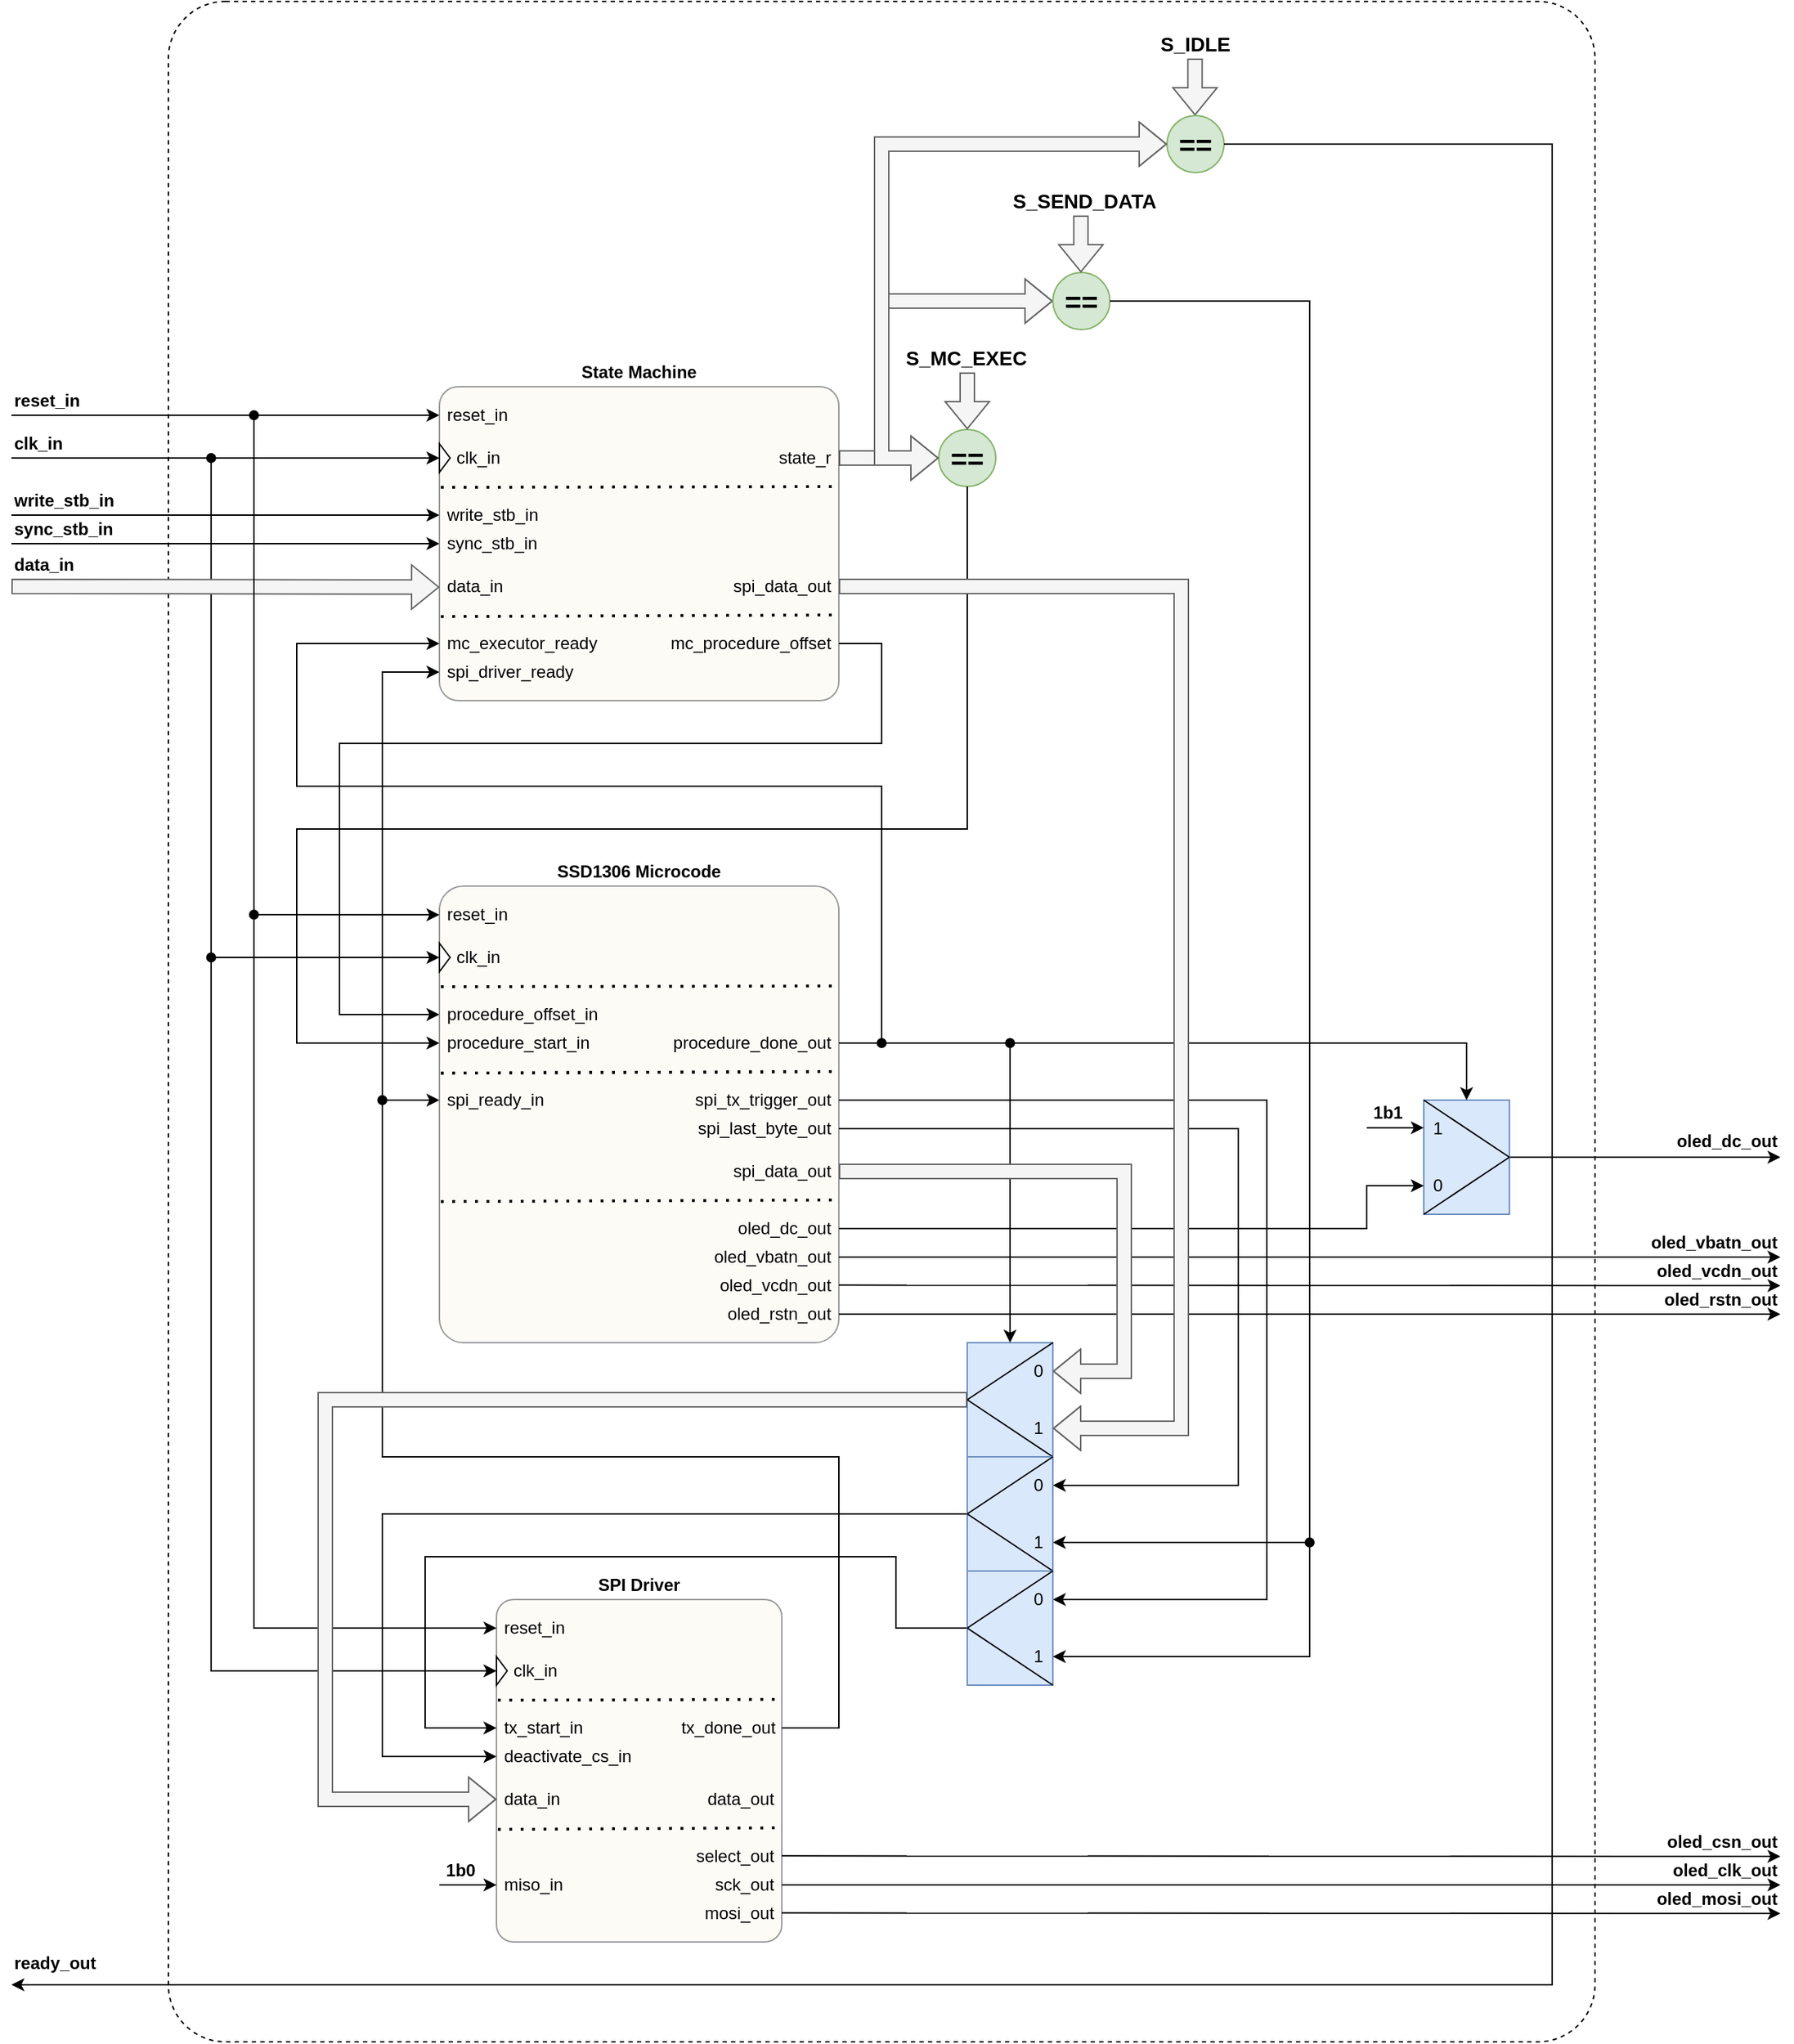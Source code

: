 <mxfile version="24.7.17">
  <diagram name="Page-1" id="R4XA7tSctUNUyfBh0-gc">
    <mxGraphModel dx="1728" dy="1875" grid="1" gridSize="10" guides="1" tooltips="1" connect="1" arrows="1" fold="1" page="1" pageScale="1" pageWidth="1100" pageHeight="850" math="0" shadow="0">
      <root>
        <mxCell id="0" />
        <mxCell id="1" parent="0" />
        <mxCell id="yHmjnMltrz2Mrqiuffwt-62" value="" style="shape=flexArrow;endArrow=classic;html=1;rounded=0;exitX=1;exitY=0.5;exitDx=0;exitDy=0;entryX=0;entryY=0.5;entryDx=0;entryDy=0;fillColor=#f5f5f5;strokeColor=#666666;" parent="1" source="yHmjnMltrz2Mrqiuffwt-80" target="yHmjnMltrz2Mrqiuffwt-56" edge="1">
          <mxGeometry width="50" height="50" relative="1" as="geometry">
            <mxPoint x="620" y="-350" as="sourcePoint" />
            <mxPoint x="710" y="-470" as="targetPoint" />
            <Array as="points">
              <mxPoint x="650" y="-360" />
              <mxPoint x="650" y="-470" />
            </Array>
          </mxGeometry>
        </mxCell>
        <mxCell id="yHmjnMltrz2Mrqiuffwt-1" value="" style="rounded=1;whiteSpace=wrap;html=1;fillColor=none;dashed=1;arcSize=4;" parent="1" vertex="1">
          <mxGeometry x="150" y="-680" width="1000" height="1430" as="geometry" />
        </mxCell>
        <mxCell id="yHmjnMltrz2Mrqiuffwt-13" value="reset_in" style="text;html=1;align=left;verticalAlign=middle;whiteSpace=wrap;rounded=0;fontStyle=1" parent="1" vertex="1">
          <mxGeometry x="40" y="-410" width="50" height="20" as="geometry" />
        </mxCell>
        <mxCell id="yHmjnMltrz2Mrqiuffwt-14" value="clk_in" style="text;html=1;align=left;verticalAlign=middle;whiteSpace=wrap;rounded=0;fontStyle=1" parent="1" vertex="1">
          <mxGeometry x="40" y="-380" width="35" height="20" as="geometry" />
        </mxCell>
        <mxCell id="yHmjnMltrz2Mrqiuffwt-15" value="" style="endArrow=classic;html=1;rounded=0;exitX=0;exitY=1;exitDx=0;exitDy=0;" parent="1" source="yHmjnMltrz2Mrqiuffwt-13" edge="1">
          <mxGeometry width="50" height="50" relative="1" as="geometry">
            <mxPoint x="440" y="-200" as="sourcePoint" />
            <mxPoint x="340" y="-390" as="targetPoint" />
          </mxGeometry>
        </mxCell>
        <mxCell id="yHmjnMltrz2Mrqiuffwt-16" value="" style="endArrow=classic;html=1;rounded=0;exitX=0;exitY=1;exitDx=0;exitDy=0;" parent="1" edge="1">
          <mxGeometry width="50" height="50" relative="1" as="geometry">
            <mxPoint x="40" y="-360" as="sourcePoint" />
            <mxPoint x="340" y="-360" as="targetPoint" />
          </mxGeometry>
        </mxCell>
        <mxCell id="yHmjnMltrz2Mrqiuffwt-17" value="" style="endArrow=classic;html=1;rounded=0;entryX=0;entryY=0.5;entryDx=0;entryDy=0;startArrow=oval;startFill=1;" parent="1" target="yHmjnMltrz2Mrqiuffwt-107" edge="1">
          <mxGeometry width="50" height="50" relative="1" as="geometry">
            <mxPoint x="180" y="-360" as="sourcePoint" />
            <mxPoint x="340" y="-89.095" as="targetPoint" />
            <Array as="points">
              <mxPoint x="180" y="-10" />
            </Array>
          </mxGeometry>
        </mxCell>
        <mxCell id="yHmjnMltrz2Mrqiuffwt-19" value="sync_stb_in" style="text;html=1;align=left;verticalAlign=middle;whiteSpace=wrap;rounded=0;fontStyle=1" parent="1" vertex="1">
          <mxGeometry x="40" y="-320" width="70" height="20" as="geometry" />
        </mxCell>
        <mxCell id="yHmjnMltrz2Mrqiuffwt-20" value="" style="endArrow=classic;html=1;rounded=0;entryX=-0.012;entryY=0.167;entryDx=0;entryDy=0;entryPerimeter=0;" parent="1" edge="1">
          <mxGeometry width="50" height="50" relative="1" as="geometry">
            <mxPoint x="40" y="-300" as="sourcePoint" />
            <mxPoint x="340" y="-300" as="targetPoint" />
          </mxGeometry>
        </mxCell>
        <mxCell id="yHmjnMltrz2Mrqiuffwt-21" value="write_stb_in" style="text;html=1;align=left;verticalAlign=middle;whiteSpace=wrap;rounded=0;fontStyle=1" parent="1" vertex="1">
          <mxGeometry x="40" y="-340" width="80" height="20" as="geometry" />
        </mxCell>
        <mxCell id="yHmjnMltrz2Mrqiuffwt-22" value="" style="endArrow=classic;html=1;rounded=0;entryX=-0.012;entryY=0.167;entryDx=0;entryDy=0;entryPerimeter=0;" parent="1" edge="1">
          <mxGeometry width="50" height="50" relative="1" as="geometry">
            <mxPoint x="40" y="-320" as="sourcePoint" />
            <mxPoint x="340" y="-320" as="targetPoint" />
          </mxGeometry>
        </mxCell>
        <mxCell id="yHmjnMltrz2Mrqiuffwt-23" value="" style="shape=flexArrow;endArrow=classic;html=1;rounded=0;entryX=0;entryY=0.5;entryDx=0;entryDy=0;fillColor=#f5f5f5;strokeColor=#666666;" parent="1" edge="1">
          <mxGeometry width="50" height="50" relative="1" as="geometry">
            <mxPoint x="40" y="-270" as="sourcePoint" />
            <mxPoint x="340" y="-269.545" as="targetPoint" />
          </mxGeometry>
        </mxCell>
        <mxCell id="yHmjnMltrz2Mrqiuffwt-25" value="ready_out" style="text;html=1;align=left;verticalAlign=middle;whiteSpace=wrap;rounded=0;fontStyle=1" parent="1" vertex="1">
          <mxGeometry x="40" y="680" width="80" height="30" as="geometry" />
        </mxCell>
        <mxCell id="yHmjnMltrz2Mrqiuffwt-26" value="oled_csn_out" style="text;html=1;align=right;verticalAlign=middle;whiteSpace=wrap;rounded=0;fontStyle=1" parent="1" vertex="1">
          <mxGeometry x="1150" y="600" width="130" height="20" as="geometry" />
        </mxCell>
        <mxCell id="yHmjnMltrz2Mrqiuffwt-27" value="oled_clk_out" style="text;html=1;align=right;verticalAlign=middle;whiteSpace=wrap;rounded=0;fontStyle=1" parent="1" vertex="1">
          <mxGeometry x="1140" y="620" width="140" height="20" as="geometry" />
        </mxCell>
        <mxCell id="yHmjnMltrz2Mrqiuffwt-29" value="oled_mosi_out" style="text;html=1;align=right;verticalAlign=middle;whiteSpace=wrap;rounded=0;fontStyle=1" parent="1" vertex="1">
          <mxGeometry x="1160" y="640" width="120" height="20" as="geometry" />
        </mxCell>
        <mxCell id="yHmjnMltrz2Mrqiuffwt-31" value="&lt;font size=&quot;1&quot; style=&quot;&quot;&gt;&lt;b style=&quot;font-size: 20px;&quot;&gt;==&lt;/b&gt;&lt;/font&gt;" style="ellipse;whiteSpace=wrap;html=1;aspect=fixed;fillColor=#d5e8d4;strokeColor=#82b366;" parent="1" vertex="1">
          <mxGeometry x="690" y="-380" width="40" height="40" as="geometry" />
        </mxCell>
        <mxCell id="yHmjnMltrz2Mrqiuffwt-34" value="S_MC_EXEC" style="text;html=1;align=left;verticalAlign=middle;whiteSpace=wrap;rounded=0;fontStyle=1;fontSize=14;" parent="1" vertex="1">
          <mxGeometry x="665" y="-450" width="90" height="40" as="geometry" />
        </mxCell>
        <mxCell id="yHmjnMltrz2Mrqiuffwt-36" value="data_in" style="text;html=1;align=left;verticalAlign=middle;whiteSpace=wrap;rounded=0;fontStyle=1" parent="1" vertex="1">
          <mxGeometry x="40" y="-300" width="50" height="30" as="geometry" />
        </mxCell>
        <mxCell id="yHmjnMltrz2Mrqiuffwt-38" value="" style="endArrow=classic;html=1;rounded=0;" parent="1" edge="1">
          <mxGeometry width="50" height="50" relative="1" as="geometry">
            <mxPoint x="1090" y="130" as="sourcePoint" />
            <mxPoint x="1280" y="130" as="targetPoint" />
          </mxGeometry>
        </mxCell>
        <mxCell id="yHmjnMltrz2Mrqiuffwt-39" value="" style="endArrow=classic;html=1;rounded=0;exitX=1;exitY=0.5;exitDx=0;exitDy=0;" parent="1" source="yHmjnMltrz2Mrqiuffwt-122" edge="1">
          <mxGeometry width="50" height="50" relative="1" as="geometry">
            <mxPoint x="1470" y="60" as="sourcePoint" />
            <mxPoint x="1280" y="240" as="targetPoint" />
          </mxGeometry>
        </mxCell>
        <mxCell id="yHmjnMltrz2Mrqiuffwt-56" value="&lt;font size=&quot;1&quot; style=&quot;&quot;&gt;&lt;b style=&quot;font-size: 20px;&quot;&gt;==&lt;/b&gt;&lt;/font&gt;" style="ellipse;whiteSpace=wrap;html=1;aspect=fixed;fillColor=#d5e8d4;strokeColor=#82b366;" parent="1" vertex="1">
          <mxGeometry x="770" y="-490" width="40" height="40" as="geometry" />
        </mxCell>
        <mxCell id="yHmjnMltrz2Mrqiuffwt-58" value="" style="shape=flexArrow;endArrow=classic;html=1;rounded=0;fillColor=#f5f5f5;strokeColor=#666666;" parent="1" edge="1">
          <mxGeometry width="50" height="50" relative="1" as="geometry">
            <mxPoint x="869.66" y="-640" as="sourcePoint" />
            <mxPoint x="869.66" y="-600" as="targetPoint" />
          </mxGeometry>
        </mxCell>
        <mxCell id="yHmjnMltrz2Mrqiuffwt-59" value="S_SEND_DATA" style="text;html=1;align=left;verticalAlign=middle;whiteSpace=wrap;rounded=0;fontStyle=1;fontSize=14;" parent="1" vertex="1">
          <mxGeometry x="740" y="-550" width="100" height="20" as="geometry" />
        </mxCell>
        <mxCell id="yHmjnMltrz2Mrqiuffwt-68" value="oled_rstn_out" style="text;html=1;align=right;verticalAlign=middle;whiteSpace=wrap;rounded=0;fontStyle=1" parent="1" vertex="1">
          <mxGeometry x="1160" y="220" width="120" height="20" as="geometry" />
        </mxCell>
        <mxCell id="yHmjnMltrz2Mrqiuffwt-69" value="oled_vbatn_out" style="text;html=1;align=right;verticalAlign=middle;whiteSpace=wrap;rounded=0;fontStyle=1" parent="1" vertex="1">
          <mxGeometry x="1160" y="180" width="120" height="20" as="geometry" />
        </mxCell>
        <mxCell id="yHmjnMltrz2Mrqiuffwt-70" value="oled_vcdn_out" style="text;html=1;align=right;verticalAlign=middle;whiteSpace=wrap;rounded=0;fontStyle=1" parent="1" vertex="1">
          <mxGeometry x="1160" y="200" width="120" height="20" as="geometry" />
        </mxCell>
        <mxCell id="yHmjnMltrz2Mrqiuffwt-71" value="oled_dc_out" style="text;html=1;align=right;verticalAlign=middle;whiteSpace=wrap;rounded=0;fontStyle=1" parent="1" vertex="1">
          <mxGeometry x="1180" y="109.35" width="100" height="20" as="geometry" />
        </mxCell>
        <mxCell id="yHmjnMltrz2Mrqiuffwt-127" value="" style="group" parent="1" vertex="1" connectable="0">
          <mxGeometry x="340" y="-430" width="280" height="240" as="geometry" />
        </mxCell>
        <mxCell id="yHmjnMltrz2Mrqiuffwt-75" value="" style="rounded=1;whiteSpace=wrap;html=1;fillColor=#f9f7ed;strokeColor=#36393d;opacity=50;container=0;perimeterSpacing=0;arcSize=6;" parent="yHmjnMltrz2Mrqiuffwt-127" vertex="1">
          <mxGeometry y="20" width="280" height="220" as="geometry" />
        </mxCell>
        <mxCell id="yHmjnMltrz2Mrqiuffwt-96" value="mc_procedure_offset&amp;nbsp;" style="text;html=1;align=right;verticalAlign=middle;whiteSpace=wrap;rounded=0;container=0;" parent="yHmjnMltrz2Mrqiuffwt-127" vertex="1">
          <mxGeometry x="150" y="190" width="130" height="20" as="geometry" />
        </mxCell>
        <mxCell id="yHmjnMltrz2Mrqiuffwt-76" value="State Machine" style="text;html=1;align=center;verticalAlign=middle;whiteSpace=wrap;rounded=0;container=0;fontStyle=1" parent="yHmjnMltrz2Mrqiuffwt-127" vertex="1">
          <mxGeometry x="40" width="200" height="20" as="geometry" />
        </mxCell>
        <mxCell id="yHmjnMltrz2Mrqiuffwt-77" value="&amp;nbsp;reset_in" style="text;html=1;align=left;verticalAlign=middle;whiteSpace=wrap;rounded=0;container=0;" parent="yHmjnMltrz2Mrqiuffwt-127" vertex="1">
          <mxGeometry y="30" width="60" height="20" as="geometry" />
        </mxCell>
        <mxCell id="yHmjnMltrz2Mrqiuffwt-78" value="" style="triangle;whiteSpace=wrap;html=1;rotation=0;container=0;" parent="yHmjnMltrz2Mrqiuffwt-127" vertex="1">
          <mxGeometry y="60" width="7.5" height="20" as="geometry" />
        </mxCell>
        <mxCell id="yHmjnMltrz2Mrqiuffwt-79" value="clk_in" style="text;html=1;align=left;verticalAlign=middle;whiteSpace=wrap;rounded=0;container=0;" parent="yHmjnMltrz2Mrqiuffwt-127" vertex="1">
          <mxGeometry x="10" y="60" width="40" height="20" as="geometry" />
        </mxCell>
        <mxCell id="yHmjnMltrz2Mrqiuffwt-80" value="state_r&amp;nbsp;" style="text;html=1;align=right;verticalAlign=middle;whiteSpace=wrap;rounded=0;container=0;" parent="yHmjnMltrz2Mrqiuffwt-127" vertex="1">
          <mxGeometry x="220" y="60" width="60" height="20" as="geometry" />
        </mxCell>
        <mxCell id="yHmjnMltrz2Mrqiuffwt-81" value="&amp;nbsp;mc_executor_ready" style="text;html=1;align=left;verticalAlign=middle;whiteSpace=wrap;rounded=0;container=0;" parent="yHmjnMltrz2Mrqiuffwt-127" vertex="1">
          <mxGeometry y="190" width="120" height="20" as="geometry" />
        </mxCell>
        <mxCell id="yHmjnMltrz2Mrqiuffwt-82" value="spi_data_out&amp;nbsp;" style="text;html=1;align=right;verticalAlign=middle;whiteSpace=wrap;rounded=0;container=0;" parent="yHmjnMltrz2Mrqiuffwt-127" vertex="1">
          <mxGeometry x="190" y="150" width="90" height="20" as="geometry" />
        </mxCell>
        <mxCell id="yHmjnMltrz2Mrqiuffwt-83" value="&amp;nbsp;data_in" style="text;html=1;align=left;verticalAlign=middle;whiteSpace=wrap;rounded=0;container=0;" parent="yHmjnMltrz2Mrqiuffwt-127" vertex="1">
          <mxGeometry y="150" width="50" height="20" as="geometry" />
        </mxCell>
        <mxCell id="yHmjnMltrz2Mrqiuffwt-84" value="&amp;nbsp;spi_driver_ready" style="text;html=1;align=left;verticalAlign=middle;whiteSpace=wrap;rounded=0;container=0;" parent="yHmjnMltrz2Mrqiuffwt-127" vertex="1">
          <mxGeometry y="210" width="100" height="20" as="geometry" />
        </mxCell>
        <mxCell id="yHmjnMltrz2Mrqiuffwt-97" value="&amp;nbsp;write_stb_in" style="text;html=1;align=left;verticalAlign=middle;whiteSpace=wrap;rounded=0;container=0;" parent="yHmjnMltrz2Mrqiuffwt-127" vertex="1">
          <mxGeometry y="100" width="80" height="20" as="geometry" />
        </mxCell>
        <mxCell id="yHmjnMltrz2Mrqiuffwt-98" value="&amp;nbsp;sync_stb_in" style="text;html=1;align=left;verticalAlign=middle;whiteSpace=wrap;rounded=0;container=0;" parent="yHmjnMltrz2Mrqiuffwt-127" vertex="1">
          <mxGeometry y="120" width="80" height="20" as="geometry" />
        </mxCell>
        <mxCell id="yHmjnMltrz2Mrqiuffwt-99" value="" style="endArrow=none;dashed=1;html=1;dashPattern=1 3;strokeWidth=2;rounded=0;" parent="yHmjnMltrz2Mrqiuffwt-127" edge="1">
          <mxGeometry width="50" height="50" relative="1" as="geometry">
            <mxPoint x="1" y="90.544" as="sourcePoint" />
            <mxPoint x="280" y="90" as="targetPoint" />
          </mxGeometry>
        </mxCell>
        <mxCell id="yHmjnMltrz2Mrqiuffwt-100" value="" style="endArrow=none;dashed=1;html=1;dashPattern=1 3;strokeWidth=2;rounded=0;" parent="yHmjnMltrz2Mrqiuffwt-127" edge="1">
          <mxGeometry width="50" height="50" relative="1" as="geometry">
            <mxPoint x="1" y="181.094" as="sourcePoint" />
            <mxPoint x="280" y="180" as="targetPoint" />
          </mxGeometry>
        </mxCell>
        <mxCell id="yHmjnMltrz2Mrqiuffwt-128" value="" style="group" parent="1" vertex="1" connectable="0">
          <mxGeometry x="340" y="-80" width="280" height="340" as="geometry" />
        </mxCell>
        <mxCell id="yHmjnMltrz2Mrqiuffwt-103" value="" style="rounded=1;whiteSpace=wrap;html=1;fillColor=#f9f7ed;strokeColor=#36393d;opacity=50;container=0;arcSize=6;" parent="yHmjnMltrz2Mrqiuffwt-128" vertex="1">
          <mxGeometry y="20" width="280" height="320" as="geometry" />
        </mxCell>
        <mxCell id="yHmjnMltrz2Mrqiuffwt-104" value="spi_tx_trigger_out&amp;nbsp;" style="text;html=1;align=right;verticalAlign=middle;whiteSpace=wrap;rounded=0;container=0;" parent="yHmjnMltrz2Mrqiuffwt-128" vertex="1">
          <mxGeometry x="150" y="160" width="130" height="20" as="geometry" />
        </mxCell>
        <mxCell id="yHmjnMltrz2Mrqiuffwt-105" value="SSD1306 Microcode" style="text;html=1;align=center;verticalAlign=middle;whiteSpace=wrap;rounded=0;container=0;fontStyle=1" parent="yHmjnMltrz2Mrqiuffwt-128" vertex="1">
          <mxGeometry x="40" width="200" height="20" as="geometry" />
        </mxCell>
        <mxCell id="yHmjnMltrz2Mrqiuffwt-106" value="&amp;nbsp;reset_in" style="text;html=1;align=left;verticalAlign=middle;whiteSpace=wrap;rounded=0;container=0;" parent="yHmjnMltrz2Mrqiuffwt-128" vertex="1">
          <mxGeometry y="30" width="60" height="20" as="geometry" />
        </mxCell>
        <mxCell id="yHmjnMltrz2Mrqiuffwt-107" value="" style="triangle;whiteSpace=wrap;html=1;rotation=0;container=0;" parent="yHmjnMltrz2Mrqiuffwt-128" vertex="1">
          <mxGeometry y="60" width="7.5" height="20" as="geometry" />
        </mxCell>
        <mxCell id="yHmjnMltrz2Mrqiuffwt-108" value="clk_in" style="text;html=1;align=left;verticalAlign=middle;whiteSpace=wrap;rounded=0;container=0;" parent="yHmjnMltrz2Mrqiuffwt-128" vertex="1">
          <mxGeometry x="10" y="60" width="40" height="20" as="geometry" />
        </mxCell>
        <mxCell id="yHmjnMltrz2Mrqiuffwt-110" value="&amp;nbsp;spi_ready_in" style="text;html=1;align=left;verticalAlign=middle;whiteSpace=wrap;rounded=0;container=0;" parent="yHmjnMltrz2Mrqiuffwt-128" vertex="1">
          <mxGeometry y="160" width="120" height="20" as="geometry" />
        </mxCell>
        <mxCell id="yHmjnMltrz2Mrqiuffwt-111" value="procedure_done_out&amp;nbsp;" style="text;html=1;align=right;verticalAlign=middle;whiteSpace=wrap;rounded=0;container=0;" parent="yHmjnMltrz2Mrqiuffwt-128" vertex="1">
          <mxGeometry x="150" y="120" width="130" height="20" as="geometry" />
        </mxCell>
        <mxCell id="yHmjnMltrz2Mrqiuffwt-114" value="&amp;nbsp;procedure_offset_in" style="text;html=1;align=left;verticalAlign=middle;whiteSpace=wrap;rounded=0;container=0;" parent="yHmjnMltrz2Mrqiuffwt-128" vertex="1">
          <mxGeometry y="100" width="80" height="20" as="geometry" />
        </mxCell>
        <mxCell id="yHmjnMltrz2Mrqiuffwt-115" value="&amp;nbsp;procedure_start_in" style="text;html=1;align=left;verticalAlign=middle;whiteSpace=wrap;rounded=0;container=0;" parent="yHmjnMltrz2Mrqiuffwt-128" vertex="1">
          <mxGeometry y="120" width="80" height="20" as="geometry" />
        </mxCell>
        <mxCell id="yHmjnMltrz2Mrqiuffwt-116" value="" style="endArrow=none;dashed=1;html=1;dashPattern=1 3;strokeWidth=2;rounded=0;" parent="yHmjnMltrz2Mrqiuffwt-128" edge="1">
          <mxGeometry width="50" height="50" relative="1" as="geometry">
            <mxPoint x="1" y="90.544" as="sourcePoint" />
            <mxPoint x="280" y="90" as="targetPoint" />
          </mxGeometry>
        </mxCell>
        <mxCell id="yHmjnMltrz2Mrqiuffwt-117" value="" style="endArrow=none;dashed=1;html=1;dashPattern=1 3;strokeWidth=2;rounded=0;" parent="yHmjnMltrz2Mrqiuffwt-128" edge="1">
          <mxGeometry width="50" height="50" relative="1" as="geometry">
            <mxPoint x="1" y="151.094" as="sourcePoint" />
            <mxPoint x="280" y="150" as="targetPoint" />
          </mxGeometry>
        </mxCell>
        <mxCell id="yHmjnMltrz2Mrqiuffwt-118" value="spi_data_out&amp;nbsp;" style="text;html=1;align=right;verticalAlign=middle;whiteSpace=wrap;rounded=0;container=0;" parent="yHmjnMltrz2Mrqiuffwt-128" vertex="1">
          <mxGeometry x="150" y="210" width="130" height="20" as="geometry" />
        </mxCell>
        <mxCell id="yHmjnMltrz2Mrqiuffwt-119" value="spi_last_byte_out&amp;nbsp;" style="text;html=1;align=right;verticalAlign=middle;whiteSpace=wrap;rounded=0;container=0;" parent="yHmjnMltrz2Mrqiuffwt-128" vertex="1">
          <mxGeometry x="150" y="180" width="130" height="20" as="geometry" />
        </mxCell>
        <mxCell id="yHmjnMltrz2Mrqiuffwt-120" value="" style="endArrow=none;dashed=1;html=1;dashPattern=1 3;strokeWidth=2;rounded=0;" parent="yHmjnMltrz2Mrqiuffwt-128" edge="1">
          <mxGeometry width="50" height="50" relative="1" as="geometry">
            <mxPoint x="1" y="151.094" as="sourcePoint" />
            <mxPoint x="280" y="150" as="targetPoint" />
          </mxGeometry>
        </mxCell>
        <mxCell id="yHmjnMltrz2Mrqiuffwt-121" value="" style="endArrow=none;dashed=1;html=1;dashPattern=1 3;strokeWidth=2;rounded=0;" parent="yHmjnMltrz2Mrqiuffwt-128" edge="1">
          <mxGeometry width="50" height="50" relative="1" as="geometry">
            <mxPoint x="1" y="241.094" as="sourcePoint" />
            <mxPoint x="280" y="240" as="targetPoint" />
          </mxGeometry>
        </mxCell>
        <mxCell id="yHmjnMltrz2Mrqiuffwt-122" value="oled_rstn_out&amp;nbsp;" style="text;html=1;align=right;verticalAlign=middle;whiteSpace=wrap;rounded=0;container=0;" parent="yHmjnMltrz2Mrqiuffwt-128" vertex="1">
          <mxGeometry x="150" y="310" width="130" height="20" as="geometry" />
        </mxCell>
        <mxCell id="yHmjnMltrz2Mrqiuffwt-123" value="oled_vbatn_out&amp;nbsp;" style="text;html=1;align=right;verticalAlign=middle;whiteSpace=wrap;rounded=0;container=0;" parent="yHmjnMltrz2Mrqiuffwt-128" vertex="1">
          <mxGeometry x="150" y="270" width="130" height="20" as="geometry" />
        </mxCell>
        <mxCell id="yHmjnMltrz2Mrqiuffwt-124" value="oled_vcdn_out&amp;nbsp;" style="text;html=1;align=right;verticalAlign=middle;whiteSpace=wrap;rounded=0;container=0;" parent="yHmjnMltrz2Mrqiuffwt-128" vertex="1">
          <mxGeometry x="150" y="290" width="130" height="20" as="geometry" />
        </mxCell>
        <mxCell id="yHmjnMltrz2Mrqiuffwt-125" value="oled_dc_out&amp;nbsp;" style="text;html=1;align=right;verticalAlign=middle;whiteSpace=wrap;rounded=0;container=0;" parent="yHmjnMltrz2Mrqiuffwt-128" vertex="1">
          <mxGeometry x="150" y="250" width="130" height="20" as="geometry" />
        </mxCell>
        <mxCell id="yHmjnMltrz2Mrqiuffwt-129" value="" style="endArrow=classic;html=1;rounded=0;entryX=0;entryY=0.063;entryDx=0;entryDy=0;entryPerimeter=0;startArrow=oval;startFill=1;" parent="1" target="yHmjnMltrz2Mrqiuffwt-103" edge="1">
          <mxGeometry width="50" height="50" relative="1" as="geometry">
            <mxPoint x="210" y="-390" as="sourcePoint" />
            <mxPoint x="340" y="-90" as="targetPoint" />
            <Array as="points">
              <mxPoint x="210" y="-40" />
            </Array>
          </mxGeometry>
        </mxCell>
        <mxCell id="yHmjnMltrz2Mrqiuffwt-131" value="S_IDLE" style="text;html=1;align=center;verticalAlign=middle;whiteSpace=wrap;rounded=0;fontStyle=1;fontSize=14;" parent="1" vertex="1">
          <mxGeometry x="835" y="-660" width="70" height="20" as="geometry" />
        </mxCell>
        <mxCell id="yHmjnMltrz2Mrqiuffwt-132" value="&lt;font size=&quot;1&quot; style=&quot;&quot;&gt;&lt;b style=&quot;font-size: 20px;&quot;&gt;==&lt;/b&gt;&lt;/font&gt;" style="ellipse;whiteSpace=wrap;html=1;aspect=fixed;fillColor=#d5e8d4;strokeColor=#82b366;" parent="1" vertex="1">
          <mxGeometry x="850" y="-600" width="40" height="40" as="geometry" />
        </mxCell>
        <mxCell id="yHmjnMltrz2Mrqiuffwt-130" value="" style="shape=flexArrow;endArrow=classic;html=1;rounded=0;startArrow=block;entryX=0;entryY=0.5;entryDx=0;entryDy=0;fillColor=#f5f5f5;strokeColor=#666666;" parent="1" target="yHmjnMltrz2Mrqiuffwt-132" edge="1">
          <mxGeometry width="50" height="50" relative="1" as="geometry">
            <mxPoint x="690" y="-360" as="sourcePoint" />
            <mxPoint x="580" y="-460" as="targetPoint" />
            <Array as="points">
              <mxPoint x="650" y="-360" />
              <mxPoint x="650" y="-470" />
              <mxPoint x="650" y="-580" />
            </Array>
          </mxGeometry>
        </mxCell>
        <mxCell id="yHmjnMltrz2Mrqiuffwt-135" value="" style="shape=flexArrow;endArrow=classic;html=1;rounded=0;fillColor=#f5f5f5;strokeColor=#666666;" parent="1" edge="1">
          <mxGeometry width="50" height="50" relative="1" as="geometry">
            <mxPoint x="789.66" y="-530" as="sourcePoint" />
            <mxPoint x="789.66" y="-490" as="targetPoint" />
          </mxGeometry>
        </mxCell>
        <mxCell id="yHmjnMltrz2Mrqiuffwt-136" value="" style="shape=flexArrow;endArrow=classic;html=1;rounded=0;fillColor=#f5f5f5;strokeColor=#666666;" parent="1" edge="1">
          <mxGeometry width="50" height="50" relative="1" as="geometry">
            <mxPoint x="710.0" y="-420" as="sourcePoint" />
            <mxPoint x="710.0" y="-380" as="targetPoint" />
          </mxGeometry>
        </mxCell>
        <mxCell id="1_nh3ZOcjal8TI4YxW9p-1" value="" style="endArrow=classic;html=1;rounded=0;entryX=0;entryY=0.5;entryDx=0;entryDy=0;exitX=0.5;exitY=1;exitDx=0;exitDy=0;" parent="1" source="yHmjnMltrz2Mrqiuffwt-31" target="yHmjnMltrz2Mrqiuffwt-115" edge="1">
          <mxGeometry width="50" height="50" relative="1" as="geometry">
            <mxPoint x="840" y="-130" as="sourcePoint" />
            <mxPoint x="750" y="30" as="targetPoint" />
            <Array as="points">
              <mxPoint x="710" y="-100" />
              <mxPoint x="240" y="-100" />
              <mxPoint x="240" y="50" />
            </Array>
          </mxGeometry>
        </mxCell>
        <mxCell id="1_nh3ZOcjal8TI4YxW9p-22" value="" style="group" parent="1" vertex="1" connectable="0">
          <mxGeometry x="380" y="420" width="200" height="260" as="geometry" />
        </mxCell>
        <mxCell id="1_nh3ZOcjal8TI4YxW9p-4" value="" style="rounded=1;whiteSpace=wrap;html=1;fillColor=#f9f7ed;strokeColor=#36393d;opacity=50;container=0;perimeterSpacing=0;arcSize=6;" parent="1_nh3ZOcjal8TI4YxW9p-22" vertex="1">
          <mxGeometry y="20" width="200" height="240" as="geometry" />
        </mxCell>
        <mxCell id="1_nh3ZOcjal8TI4YxW9p-5" value="select_out&amp;nbsp;" style="text;html=1;align=right;verticalAlign=middle;whiteSpace=wrap;rounded=0;container=0;" parent="1_nh3ZOcjal8TI4YxW9p-22" vertex="1">
          <mxGeometry x="70" y="190" width="130" height="20" as="geometry" />
        </mxCell>
        <mxCell id="1_nh3ZOcjal8TI4YxW9p-6" value="SPI Driver" style="text;html=1;align=center;verticalAlign=middle;whiteSpace=wrap;rounded=0;container=0;fontStyle=1" parent="1_nh3ZOcjal8TI4YxW9p-22" vertex="1">
          <mxGeometry width="200" height="20" as="geometry" />
        </mxCell>
        <mxCell id="1_nh3ZOcjal8TI4YxW9p-7" value="&amp;nbsp;reset_in" style="text;html=1;align=left;verticalAlign=middle;whiteSpace=wrap;rounded=0;container=0;" parent="1_nh3ZOcjal8TI4YxW9p-22" vertex="1">
          <mxGeometry y="30" width="60" height="20" as="geometry" />
        </mxCell>
        <mxCell id="1_nh3ZOcjal8TI4YxW9p-8" value="" style="triangle;whiteSpace=wrap;html=1;rotation=0;container=0;" parent="1_nh3ZOcjal8TI4YxW9p-22" vertex="1">
          <mxGeometry y="60" width="7.5" height="20" as="geometry" />
        </mxCell>
        <mxCell id="1_nh3ZOcjal8TI4YxW9p-9" value="clk_in" style="text;html=1;align=left;verticalAlign=middle;whiteSpace=wrap;rounded=0;container=0;" parent="1_nh3ZOcjal8TI4YxW9p-22" vertex="1">
          <mxGeometry x="10" y="60" width="40" height="20" as="geometry" />
        </mxCell>
        <mxCell id="1_nh3ZOcjal8TI4YxW9p-11" value="sck_out&amp;nbsp;" style="text;html=1;align=right;verticalAlign=middle;whiteSpace=wrap;rounded=0;container=0;" parent="1_nh3ZOcjal8TI4YxW9p-22" vertex="1">
          <mxGeometry x="80" y="210" width="120" height="20" as="geometry" />
        </mxCell>
        <mxCell id="1_nh3ZOcjal8TI4YxW9p-12" value="data_out&amp;nbsp;" style="text;html=1;align=right;verticalAlign=middle;whiteSpace=wrap;rounded=0;container=0;" parent="1_nh3ZOcjal8TI4YxW9p-22" vertex="1">
          <mxGeometry x="135" y="150" width="65" height="20" as="geometry" />
        </mxCell>
        <mxCell id="1_nh3ZOcjal8TI4YxW9p-13" value="&amp;nbsp;data_in" style="text;html=1;align=left;verticalAlign=middle;whiteSpace=wrap;rounded=0;container=0;" parent="1_nh3ZOcjal8TI4YxW9p-22" vertex="1">
          <mxGeometry y="150" width="50" height="20" as="geometry" />
        </mxCell>
        <mxCell id="1_nh3ZOcjal8TI4YxW9p-14" value="&amp;nbsp;miso_in" style="text;html=1;align=left;verticalAlign=middle;whiteSpace=wrap;rounded=0;container=0;" parent="1_nh3ZOcjal8TI4YxW9p-22" vertex="1">
          <mxGeometry y="210" width="100" height="20" as="geometry" />
        </mxCell>
        <mxCell id="1_nh3ZOcjal8TI4YxW9p-15" value="&amp;nbsp;tx_start_in" style="text;html=1;align=left;verticalAlign=middle;whiteSpace=wrap;rounded=0;container=0;" parent="1_nh3ZOcjal8TI4YxW9p-22" vertex="1">
          <mxGeometry y="100" width="80" height="20" as="geometry" />
        </mxCell>
        <mxCell id="1_nh3ZOcjal8TI4YxW9p-16" value="&amp;nbsp;deactivate_cs_in" style="text;html=1;align=left;verticalAlign=middle;whiteSpace=wrap;rounded=0;container=0;" parent="1_nh3ZOcjal8TI4YxW9p-22" vertex="1">
          <mxGeometry y="120" width="80" height="20" as="geometry" />
        </mxCell>
        <mxCell id="1_nh3ZOcjal8TI4YxW9p-17" value="" style="endArrow=none;dashed=1;html=1;dashPattern=1 3;strokeWidth=2;rounded=0;" parent="1_nh3ZOcjal8TI4YxW9p-22" edge="1">
          <mxGeometry width="50" height="50" relative="1" as="geometry">
            <mxPoint x="1" y="90.544" as="sourcePoint" />
            <mxPoint x="200" y="90" as="targetPoint" />
          </mxGeometry>
        </mxCell>
        <mxCell id="1_nh3ZOcjal8TI4YxW9p-18" value="" style="endArrow=none;dashed=1;html=1;dashPattern=1 3;strokeWidth=2;rounded=0;" parent="1_nh3ZOcjal8TI4YxW9p-22" edge="1">
          <mxGeometry width="50" height="50" relative="1" as="geometry">
            <mxPoint x="1" y="181.094" as="sourcePoint" />
            <mxPoint x="200" y="180" as="targetPoint" />
          </mxGeometry>
        </mxCell>
        <mxCell id="1_nh3ZOcjal8TI4YxW9p-19" value="&amp;nbsp;tx_done_out&amp;nbsp;" style="text;html=1;align=right;verticalAlign=middle;whiteSpace=wrap;rounded=0;container=0;" parent="1_nh3ZOcjal8TI4YxW9p-22" vertex="1">
          <mxGeometry x="122.5" y="100" width="77.5" height="20" as="geometry" />
        </mxCell>
        <mxCell id="1_nh3ZOcjal8TI4YxW9p-21" value="mosi_out&amp;nbsp;" style="text;html=1;align=right;verticalAlign=middle;whiteSpace=wrap;rounded=0;container=0;" parent="1_nh3ZOcjal8TI4YxW9p-22" vertex="1">
          <mxGeometry x="80" y="230" width="120" height="20" as="geometry" />
        </mxCell>
        <mxCell id="1_nh3ZOcjal8TI4YxW9p-23" value="" style="group;direction=east;rotation=-180;" parent="1" vertex="1" connectable="0">
          <mxGeometry x="710" y="260" width="60" height="80" as="geometry" />
        </mxCell>
        <mxCell id="1_nh3ZOcjal8TI4YxW9p-24" value="" style="rounded=0;whiteSpace=wrap;html=1;fillColor=#dae8fc;strokeColor=#6c8ebf;container=0;rotation=-180;" parent="1_nh3ZOcjal8TI4YxW9p-23" vertex="1">
          <mxGeometry width="60" height="80" as="geometry" />
        </mxCell>
        <mxCell id="1_nh3ZOcjal8TI4YxW9p-25" value="" style="endArrow=none;html=1;rounded=0;exitX=0;exitY=0;exitDx=0;exitDy=0;entryX=1;entryY=0.5;entryDx=0;entryDy=0;" parent="1_nh3ZOcjal8TI4YxW9p-23" edge="1">
          <mxGeometry width="50" height="50" relative="1" as="geometry">
            <mxPoint x="60" y="80" as="sourcePoint" />
            <mxPoint y="40" as="targetPoint" />
          </mxGeometry>
        </mxCell>
        <mxCell id="1_nh3ZOcjal8TI4YxW9p-26" value="" style="endArrow=none;html=1;rounded=0;exitX=0;exitY=1;exitDx=0;exitDy=0;entryX=1;entryY=0.5;entryDx=0;entryDy=0;" parent="1_nh3ZOcjal8TI4YxW9p-23" source="1_nh3ZOcjal8TI4YxW9p-24" target="1_nh3ZOcjal8TI4YxW9p-24" edge="1">
          <mxGeometry width="50" height="50" relative="1" as="geometry">
            <mxPoint x="-20" y="140" as="sourcePoint" />
            <mxPoint x="-70" y="190" as="targetPoint" />
          </mxGeometry>
        </mxCell>
        <mxCell id="1_nh3ZOcjal8TI4YxW9p-28" value="0" style="text;html=1;align=center;verticalAlign=middle;whiteSpace=wrap;rounded=0;container=0;rotation=0;" parent="1_nh3ZOcjal8TI4YxW9p-23" vertex="1">
          <mxGeometry x="40" y="10" width="20" height="20" as="geometry" />
        </mxCell>
        <mxCell id="1_nh3ZOcjal8TI4YxW9p-27" value="1" style="text;html=1;align=center;verticalAlign=middle;whiteSpace=wrap;rounded=0;container=0;rotation=0;" parent="1_nh3ZOcjal8TI4YxW9p-23" vertex="1">
          <mxGeometry x="40" y="50" width="20" height="20" as="geometry" />
        </mxCell>
        <mxCell id="1_nh3ZOcjal8TI4YxW9p-32" value="" style="endArrow=classic;html=1;rounded=0;exitX=1;exitY=0.5;exitDx=0;exitDy=0;" parent="1" source="1_nh3ZOcjal8TI4YxW9p-19" edge="1">
          <mxGeometry width="50" height="50" relative="1" as="geometry">
            <mxPoint x="810" y="600" as="sourcePoint" />
            <mxPoint x="340" y="-210" as="targetPoint" />
            <Array as="points">
              <mxPoint x="620" y="530" />
              <mxPoint x="620" y="340" />
              <mxPoint x="300" y="340" />
              <mxPoint x="300" y="-210" />
            </Array>
          </mxGeometry>
        </mxCell>
        <mxCell id="1_nh3ZOcjal8TI4YxW9p-47" value="" style="endArrow=classic;html=1;rounded=0;exitX=1;exitY=0.5;exitDx=0;exitDy=0;entryX=0.5;entryY=1;entryDx=0;entryDy=0;" parent="1" source="yHmjnMltrz2Mrqiuffwt-111" target="1_nh3ZOcjal8TI4YxW9p-24" edge="1">
          <mxGeometry width="50" height="50" relative="1" as="geometry">
            <mxPoint x="750" y="-90" as="sourcePoint" />
            <mxPoint x="870" y="-40" as="targetPoint" />
            <Array as="points">
              <mxPoint x="740" y="50" />
            </Array>
          </mxGeometry>
        </mxCell>
        <mxCell id="1_nh3ZOcjal8TI4YxW9p-48" value="" style="endArrow=classic;html=1;rounded=0;entryX=0;entryY=0.5;entryDx=0;entryDy=0;startArrow=oval;startFill=1;" parent="1" target="yHmjnMltrz2Mrqiuffwt-81" edge="1">
          <mxGeometry width="50" height="50" relative="1" as="geometry">
            <mxPoint x="650" y="50" as="sourcePoint" />
            <mxPoint x="600" y="-100" as="targetPoint" />
            <Array as="points">
              <mxPoint x="650" y="-130" />
              <mxPoint x="240" y="-130" />
              <mxPoint x="240" y="-230" />
            </Array>
          </mxGeometry>
        </mxCell>
        <mxCell id="1_nh3ZOcjal8TI4YxW9p-49" value="" style="endArrow=classic;html=1;rounded=0;exitX=1;exitY=0.5;exitDx=0;exitDy=0;entryX=1;entryY=0.5;entryDx=0;entryDy=0;" parent="1" source="yHmjnMltrz2Mrqiuffwt-56" target="qP250_P8fL8N-p6FQQin-26" edge="1">
          <mxGeometry width="50" height="50" relative="1" as="geometry">
            <mxPoint x="750" y="-170" as="sourcePoint" />
            <mxPoint x="810" y="-110" as="targetPoint" />
            <Array as="points">
              <mxPoint x="950" y="-470" />
              <mxPoint x="950" y="400" />
            </Array>
          </mxGeometry>
        </mxCell>
        <mxCell id="1_nh3ZOcjal8TI4YxW9p-51" value="" style="endArrow=classic;html=1;rounded=0;exitX=1;exitY=0.5;exitDx=0;exitDy=0;entryX=1;entryY=0.5;entryDx=0;entryDy=0;" parent="1" source="yHmjnMltrz2Mrqiuffwt-104" target="qP250_P8fL8N-p6FQQin-31" edge="1">
          <mxGeometry width="50" height="50" relative="1" as="geometry">
            <mxPoint x="750" y="-10" as="sourcePoint" />
            <mxPoint x="820" y="480" as="targetPoint" />
            <Array as="points">
              <mxPoint x="920" y="90" />
              <mxPoint x="920" y="440" />
            </Array>
          </mxGeometry>
        </mxCell>
        <mxCell id="1_nh3ZOcjal8TI4YxW9p-52" value="" style="endArrow=classic;html=1;rounded=0;exitX=1;exitY=0.5;exitDx=0;exitDy=0;entryX=1;entryY=0.5;entryDx=0;entryDy=0;" parent="1" source="yHmjnMltrz2Mrqiuffwt-119" target="qP250_P8fL8N-p6FQQin-25" edge="1">
          <mxGeometry width="50" height="50" relative="1" as="geometry">
            <mxPoint x="630" y="90" as="sourcePoint" />
            <mxPoint x="770" y="365" as="targetPoint" />
            <Array as="points">
              <mxPoint x="900" y="110" />
              <mxPoint x="900" y="360" />
            </Array>
          </mxGeometry>
        </mxCell>
        <mxCell id="1_nh3ZOcjal8TI4YxW9p-53" value="" style="group" parent="1" vertex="1" connectable="0">
          <mxGeometry x="1030" y="90" width="60" height="80" as="geometry" />
        </mxCell>
        <mxCell id="1_nh3ZOcjal8TI4YxW9p-54" value="" style="rounded=0;whiteSpace=wrap;html=1;fillColor=#dae8fc;strokeColor=#6c8ebf;container=0;" parent="1_nh3ZOcjal8TI4YxW9p-53" vertex="1">
          <mxGeometry width="60" height="80" as="geometry" />
        </mxCell>
        <mxCell id="1_nh3ZOcjal8TI4YxW9p-55" value="" style="endArrow=none;html=1;rounded=0;exitX=0;exitY=0;exitDx=0;exitDy=0;entryX=1;entryY=0.5;entryDx=0;entryDy=0;" parent="1_nh3ZOcjal8TI4YxW9p-53" edge="1">
          <mxGeometry width="50" height="50" relative="1" as="geometry">
            <mxPoint as="sourcePoint" />
            <mxPoint x="60" y="40" as="targetPoint" />
          </mxGeometry>
        </mxCell>
        <mxCell id="1_nh3ZOcjal8TI4YxW9p-56" value="" style="endArrow=none;html=1;rounded=0;exitX=0;exitY=1;exitDx=0;exitDy=0;entryX=1;entryY=0.5;entryDx=0;entryDy=0;" parent="1_nh3ZOcjal8TI4YxW9p-53" source="1_nh3ZOcjal8TI4YxW9p-54" target="1_nh3ZOcjal8TI4YxW9p-54" edge="1">
          <mxGeometry width="50" height="50" relative="1" as="geometry">
            <mxPoint x="80" y="-60" as="sourcePoint" />
            <mxPoint x="130" y="-110" as="targetPoint" />
          </mxGeometry>
        </mxCell>
        <mxCell id="1_nh3ZOcjal8TI4YxW9p-57" value="1" style="text;html=1;align=center;verticalAlign=middle;whiteSpace=wrap;rounded=0;container=0;" parent="1_nh3ZOcjal8TI4YxW9p-53" vertex="1">
          <mxGeometry y="10" width="20" height="20" as="geometry" />
        </mxCell>
        <mxCell id="1_nh3ZOcjal8TI4YxW9p-58" value="0" style="text;html=1;align=center;verticalAlign=middle;whiteSpace=wrap;rounded=0;container=0;" parent="1_nh3ZOcjal8TI4YxW9p-53" vertex="1">
          <mxGeometry y="50" width="20" height="20" as="geometry" />
        </mxCell>
        <mxCell id="1_nh3ZOcjal8TI4YxW9p-59" value="" style="endArrow=classic;html=1;rounded=0;exitX=1;exitY=0.5;exitDx=0;exitDy=0;entryX=0;entryY=0.5;entryDx=0;entryDy=0;" parent="1" source="yHmjnMltrz2Mrqiuffwt-125" target="1_nh3ZOcjal8TI4YxW9p-58" edge="1">
          <mxGeometry width="50" height="50" relative="1" as="geometry">
            <mxPoint x="1050" y="190" as="sourcePoint" />
            <mxPoint x="800" y="-60" as="targetPoint" />
            <Array as="points">
              <mxPoint x="990" y="180" />
              <mxPoint x="990" y="150" />
            </Array>
          </mxGeometry>
        </mxCell>
        <mxCell id="1_nh3ZOcjal8TI4YxW9p-60" value="" style="endArrow=classic;html=1;rounded=0;startArrow=oval;startFill=1;entryX=0.5;entryY=0;entryDx=0;entryDy=0;" parent="1" target="1_nh3ZOcjal8TI4YxW9p-54" edge="1">
          <mxGeometry width="50" height="50" relative="1" as="geometry">
            <mxPoint x="740" y="50" as="sourcePoint" />
            <mxPoint x="800" y="-60" as="targetPoint" />
            <Array as="points">
              <mxPoint x="1060" y="50" />
            </Array>
          </mxGeometry>
        </mxCell>
        <mxCell id="1_nh3ZOcjal8TI4YxW9p-61" value="" style="endArrow=classic;html=1;rounded=0;exitX=1;exitY=0.5;exitDx=0;exitDy=0;" parent="1" edge="1">
          <mxGeometry width="50" height="50" relative="1" as="geometry">
            <mxPoint x="620" y="219.68" as="sourcePoint" />
            <mxPoint x="1280" y="220" as="targetPoint" />
          </mxGeometry>
        </mxCell>
        <mxCell id="1_nh3ZOcjal8TI4YxW9p-62" value="" style="endArrow=classic;html=1;rounded=0;exitX=1;exitY=0.5;exitDx=0;exitDy=0;" parent="1" edge="1">
          <mxGeometry width="50" height="50" relative="1" as="geometry">
            <mxPoint x="620" y="200" as="sourcePoint" />
            <mxPoint x="1280" y="200" as="targetPoint" />
          </mxGeometry>
        </mxCell>
        <mxCell id="1_nh3ZOcjal8TI4YxW9p-63" value="" style="endArrow=classic;html=1;rounded=0;exitX=1;exitY=0.5;exitDx=0;exitDy=0;" parent="1" source="1_nh3ZOcjal8TI4YxW9p-11" edge="1">
          <mxGeometry width="50" height="50" relative="1" as="geometry">
            <mxPoint x="590" y="639.68" as="sourcePoint" />
            <mxPoint x="1280" y="640" as="targetPoint" />
          </mxGeometry>
        </mxCell>
        <mxCell id="1_nh3ZOcjal8TI4YxW9p-64" value="" style="endArrow=classic;html=1;rounded=0;" parent="1" edge="1">
          <mxGeometry width="50" height="50" relative="1" as="geometry">
            <mxPoint x="580" y="659.68" as="sourcePoint" />
            <mxPoint x="1280" y="660" as="targetPoint" />
          </mxGeometry>
        </mxCell>
        <mxCell id="1_nh3ZOcjal8TI4YxW9p-65" value="" style="endArrow=classic;html=1;rounded=0;" parent="1" edge="1">
          <mxGeometry width="50" height="50" relative="1" as="geometry">
            <mxPoint x="580" y="619.68" as="sourcePoint" />
            <mxPoint x="1280" y="620" as="targetPoint" />
          </mxGeometry>
        </mxCell>
        <mxCell id="1_nh3ZOcjal8TI4YxW9p-66" value="" style="endArrow=classic;html=1;rounded=0;entryX=0;entryY=0.5;entryDx=0;entryDy=0;startArrow=oval;startFill=1;" parent="1" target="yHmjnMltrz2Mrqiuffwt-110" edge="1">
          <mxGeometry width="50" height="50" relative="1" as="geometry">
            <mxPoint x="300" y="90" as="sourcePoint" />
            <mxPoint x="750" y="-60" as="targetPoint" />
          </mxGeometry>
        </mxCell>
        <mxCell id="1_nh3ZOcjal8TI4YxW9p-67" value="" style="endArrow=classic;html=1;rounded=0;entryX=0;entryY=0.5;entryDx=0;entryDy=0;" parent="1" edge="1">
          <mxGeometry width="50" height="50" relative="1" as="geometry">
            <mxPoint x="990" y="109.35" as="sourcePoint" />
            <mxPoint x="1030" y="109.35" as="targetPoint" />
          </mxGeometry>
        </mxCell>
        <mxCell id="1_nh3ZOcjal8TI4YxW9p-68" value="1b1" style="text;html=1;align=center;verticalAlign=middle;whiteSpace=wrap;rounded=0;fontStyle=1" parent="1" vertex="1">
          <mxGeometry x="990" y="89.35" width="30" height="20" as="geometry" />
        </mxCell>
        <mxCell id="1_nh3ZOcjal8TI4YxW9p-69" value="1b0" style="text;html=1;align=center;verticalAlign=middle;whiteSpace=wrap;rounded=0;fontStyle=1" parent="1" vertex="1">
          <mxGeometry x="340" y="620" width="30" height="20" as="geometry" />
        </mxCell>
        <mxCell id="1_nh3ZOcjal8TI4YxW9p-70" value="" style="endArrow=classic;html=1;rounded=0;entryX=0;entryY=0.5;entryDx=0;entryDy=0;exitX=0;exitY=1;exitDx=0;exitDy=0;" parent="1" source="1_nh3ZOcjal8TI4YxW9p-69" target="1_nh3ZOcjal8TI4YxW9p-14" edge="1">
          <mxGeometry width="50" height="50" relative="1" as="geometry">
            <mxPoint x="70" y="740" as="sourcePoint" />
            <mxPoint x="120" y="690" as="targetPoint" />
          </mxGeometry>
        </mxCell>
        <mxCell id="1_nh3ZOcjal8TI4YxW9p-71" value="" style="endArrow=classic;html=1;rounded=0;exitX=1;exitY=0.5;exitDx=0;exitDy=0;entryX=0;entryY=0.5;entryDx=0;entryDy=0;" parent="1" source="yHmjnMltrz2Mrqiuffwt-96" target="yHmjnMltrz2Mrqiuffwt-114" edge="1">
          <mxGeometry width="50" height="50" relative="1" as="geometry">
            <mxPoint x="700" y="-10" as="sourcePoint" />
            <mxPoint x="750" y="-60" as="targetPoint" />
            <Array as="points">
              <mxPoint x="650" y="-230" />
              <mxPoint x="650" y="-160" />
              <mxPoint x="270" y="-160" />
              <mxPoint x="270" y="30" />
            </Array>
          </mxGeometry>
        </mxCell>
        <mxCell id="1_nh3ZOcjal8TI4YxW9p-72" value="" style="endArrow=classic;html=1;rounded=0;exitX=1;exitY=0.5;exitDx=0;exitDy=0;entryX=0;entryY=1;entryDx=0;entryDy=0;" parent="1" source="yHmjnMltrz2Mrqiuffwt-132" edge="1" target="yHmjnMltrz2Mrqiuffwt-25">
          <mxGeometry width="50" height="50" relative="1" as="geometry">
            <mxPoint x="620" y="-250" as="sourcePoint" />
            <mxPoint x="40" y="720" as="targetPoint" />
            <Array as="points">
              <mxPoint x="1120" y="-580" />
              <mxPoint x="1120" y="710" />
            </Array>
          </mxGeometry>
        </mxCell>
        <mxCell id="qP250_P8fL8N-p6FQQin-1" value="" style="endArrow=classic;html=1;rounded=0;entryX=0;entryY=0.5;entryDx=0;entryDy=0;startArrow=oval;startFill=1;" parent="1" target="1_nh3ZOcjal8TI4YxW9p-8" edge="1">
          <mxGeometry width="50" height="50" relative="1" as="geometry">
            <mxPoint x="180" y="-10" as="sourcePoint" />
            <mxPoint x="1000" y="-170" as="targetPoint" />
            <Array as="points">
              <mxPoint x="180" y="490" />
            </Array>
          </mxGeometry>
        </mxCell>
        <mxCell id="qP250_P8fL8N-p6FQQin-2" value="" style="endArrow=classic;html=1;rounded=0;startArrow=oval;startFill=1;" parent="1" edge="1">
          <mxGeometry width="50" height="50" relative="1" as="geometry">
            <mxPoint x="210" y="-40" as="sourcePoint" />
            <mxPoint x="380" y="460" as="targetPoint" />
            <Array as="points">
              <mxPoint x="210" y="460" />
            </Array>
          </mxGeometry>
        </mxCell>
        <mxCell id="qP250_P8fL8N-p6FQQin-19" value="" style="endArrow=classic;html=1;rounded=0;exitX=1;exitY=0.5;exitDx=0;exitDy=0;entryX=0;entryY=0.5;entryDx=0;entryDy=0;" parent="1" target="1_nh3ZOcjal8TI4YxW9p-16" edge="1">
          <mxGeometry width="50" height="50" relative="1" as="geometry">
            <mxPoint x="710" y="380" as="sourcePoint" />
            <mxPoint x="780" y="310" as="targetPoint" />
            <Array as="points">
              <mxPoint x="300" y="380" />
              <mxPoint x="300" y="550" />
            </Array>
          </mxGeometry>
        </mxCell>
        <mxCell id="qP250_P8fL8N-p6FQQin-20" value="" style="endArrow=classic;html=1;rounded=0;entryX=0;entryY=0.5;entryDx=0;entryDy=0;exitX=1;exitY=0.5;exitDx=0;exitDy=0;" parent="1" target="1_nh3ZOcjal8TI4YxW9p-15" edge="1">
          <mxGeometry width="50" height="50" relative="1" as="geometry">
            <mxPoint x="710" y="460" as="sourcePoint" />
            <mxPoint x="780" y="310" as="targetPoint" />
            <Array as="points">
              <mxPoint x="660" y="460" />
              <mxPoint x="660" y="410" />
              <mxPoint x="330" y="410" />
              <mxPoint x="330" y="530" />
            </Array>
          </mxGeometry>
        </mxCell>
        <mxCell id="qP250_P8fL8N-p6FQQin-21" value="" style="group;direction=east;rotation=-180;" parent="1" vertex="1" connectable="0">
          <mxGeometry x="710" y="340" width="60" height="80" as="geometry" />
        </mxCell>
        <mxCell id="qP250_P8fL8N-p6FQQin-22" value="" style="rounded=0;whiteSpace=wrap;html=1;fillColor=#dae8fc;strokeColor=#6c8ebf;container=0;rotation=-180;" parent="qP250_P8fL8N-p6FQQin-21" vertex="1">
          <mxGeometry width="60" height="80" as="geometry" />
        </mxCell>
        <mxCell id="qP250_P8fL8N-p6FQQin-23" value="" style="endArrow=none;html=1;rounded=0;exitX=0;exitY=0;exitDx=0;exitDy=0;entryX=1;entryY=0.5;entryDx=0;entryDy=0;" parent="qP250_P8fL8N-p6FQQin-21" edge="1">
          <mxGeometry width="50" height="50" relative="1" as="geometry">
            <mxPoint x="60" y="80" as="sourcePoint" />
            <mxPoint y="40" as="targetPoint" />
          </mxGeometry>
        </mxCell>
        <mxCell id="qP250_P8fL8N-p6FQQin-24" value="" style="endArrow=none;html=1;rounded=0;exitX=0;exitY=1;exitDx=0;exitDy=0;entryX=1;entryY=0.5;entryDx=0;entryDy=0;" parent="qP250_P8fL8N-p6FQQin-21" source="qP250_P8fL8N-p6FQQin-22" target="qP250_P8fL8N-p6FQQin-22" edge="1">
          <mxGeometry width="50" height="50" relative="1" as="geometry">
            <mxPoint x="-20" y="140" as="sourcePoint" />
            <mxPoint x="-70" y="190" as="targetPoint" />
          </mxGeometry>
        </mxCell>
        <mxCell id="qP250_P8fL8N-p6FQQin-25" value="0" style="text;html=1;align=center;verticalAlign=middle;whiteSpace=wrap;rounded=0;container=0;rotation=0;" parent="qP250_P8fL8N-p6FQQin-21" vertex="1">
          <mxGeometry x="40" y="10" width="20" height="20" as="geometry" />
        </mxCell>
        <mxCell id="qP250_P8fL8N-p6FQQin-26" value="1" style="text;html=1;align=center;verticalAlign=middle;whiteSpace=wrap;rounded=0;container=0;rotation=0;" parent="qP250_P8fL8N-p6FQQin-21" vertex="1">
          <mxGeometry x="40" y="50" width="20" height="20" as="geometry" />
        </mxCell>
        <mxCell id="qP250_P8fL8N-p6FQQin-27" value="" style="group;direction=east;rotation=-180;" parent="1" vertex="1" connectable="0">
          <mxGeometry x="710" y="420" width="60" height="80" as="geometry" />
        </mxCell>
        <mxCell id="qP250_P8fL8N-p6FQQin-28" value="" style="rounded=0;whiteSpace=wrap;html=1;fillColor=#dae8fc;strokeColor=#6c8ebf;container=0;rotation=-180;" parent="qP250_P8fL8N-p6FQQin-27" vertex="1">
          <mxGeometry width="60" height="80" as="geometry" />
        </mxCell>
        <mxCell id="qP250_P8fL8N-p6FQQin-29" value="" style="endArrow=none;html=1;rounded=0;exitX=0;exitY=0;exitDx=0;exitDy=0;entryX=1;entryY=0.5;entryDx=0;entryDy=0;" parent="qP250_P8fL8N-p6FQQin-27" edge="1">
          <mxGeometry width="50" height="50" relative="1" as="geometry">
            <mxPoint x="60" y="80" as="sourcePoint" />
            <mxPoint y="40" as="targetPoint" />
          </mxGeometry>
        </mxCell>
        <mxCell id="qP250_P8fL8N-p6FQQin-30" value="" style="endArrow=none;html=1;rounded=0;exitX=0;exitY=1;exitDx=0;exitDy=0;entryX=1;entryY=0.5;entryDx=0;entryDy=0;" parent="qP250_P8fL8N-p6FQQin-27" source="qP250_P8fL8N-p6FQQin-28" target="qP250_P8fL8N-p6FQQin-28" edge="1">
          <mxGeometry width="50" height="50" relative="1" as="geometry">
            <mxPoint x="-20" y="140" as="sourcePoint" />
            <mxPoint x="-70" y="190" as="targetPoint" />
          </mxGeometry>
        </mxCell>
        <mxCell id="qP250_P8fL8N-p6FQQin-31" value="0" style="text;html=1;align=center;verticalAlign=middle;whiteSpace=wrap;rounded=0;container=0;rotation=0;" parent="qP250_P8fL8N-p6FQQin-27" vertex="1">
          <mxGeometry x="40" y="10" width="20" height="20" as="geometry" />
        </mxCell>
        <mxCell id="qP250_P8fL8N-p6FQQin-32" value="1" style="text;html=1;align=center;verticalAlign=middle;whiteSpace=wrap;rounded=0;container=0;rotation=0;" parent="qP250_P8fL8N-p6FQQin-27" vertex="1">
          <mxGeometry x="40" y="50" width="20" height="20" as="geometry" />
        </mxCell>
        <mxCell id="qP250_P8fL8N-p6FQQin-33" value="" style="endArrow=classic;html=1;rounded=0;entryX=1;entryY=0.5;entryDx=0;entryDy=0;startArrow=oval;startFill=1;" parent="1" target="qP250_P8fL8N-p6FQQin-32" edge="1">
          <mxGeometry width="50" height="50" relative="1" as="geometry">
            <mxPoint x="950" y="400" as="sourcePoint" />
            <mxPoint x="780" y="290" as="targetPoint" />
            <Array as="points">
              <mxPoint x="950" y="480" />
            </Array>
          </mxGeometry>
        </mxCell>
        <mxCell id="1_nh3ZOcjal8TI4YxW9p-30" value="" style="shape=flexArrow;endArrow=classic;html=1;rounded=0;exitX=1;exitY=0.5;exitDx=0;exitDy=0;entryX=1;entryY=0.5;entryDx=0;entryDy=0;fillColor=#f5f5f5;strokeColor=#666666;" parent="1" source="yHmjnMltrz2Mrqiuffwt-118" target="1_nh3ZOcjal8TI4YxW9p-28" edge="1">
          <mxGeometry width="50" height="50" relative="1" as="geometry">
            <mxPoint x="620" y="130" as="sourcePoint" />
            <mxPoint x="780" y="280" as="targetPoint" />
            <Array as="points">
              <mxPoint x="820" y="140" />
              <mxPoint x="820" y="280" />
            </Array>
          </mxGeometry>
        </mxCell>
        <mxCell id="1_nh3ZOcjal8TI4YxW9p-29" value="" style="shape=flexArrow;endArrow=classic;html=1;rounded=0;exitX=1;exitY=0.5;exitDx=0;exitDy=0;entryX=1;entryY=0.5;entryDx=0;entryDy=0;fillColor=#f5f5f5;strokeColor=#666666;" parent="1" source="yHmjnMltrz2Mrqiuffwt-82" target="1_nh3ZOcjal8TI4YxW9p-27" edge="1">
          <mxGeometry width="50" height="50" relative="1" as="geometry">
            <mxPoint x="620" y="-260" as="sourcePoint" />
            <mxPoint x="820" y="-270" as="targetPoint" />
            <Array as="points">
              <mxPoint x="860" y="-270" />
              <mxPoint x="860" y="320" />
            </Array>
          </mxGeometry>
        </mxCell>
        <mxCell id="1_nh3ZOcjal8TI4YxW9p-31" value="" style="shape=flexArrow;endArrow=classic;html=1;rounded=0;entryX=0;entryY=0.5;entryDx=0;entryDy=0;fillColor=#f5f5f5;strokeColor=#666666;" parent="1" target="1_nh3ZOcjal8TI4YxW9p-13" edge="1">
          <mxGeometry width="50" height="50" relative="1" as="geometry">
            <mxPoint x="710" y="300" as="sourcePoint" />
            <mxPoint x="1000" y="-80" as="targetPoint" />
            <Array as="points">
              <mxPoint x="260" y="300" />
              <mxPoint x="260" y="580" />
            </Array>
          </mxGeometry>
        </mxCell>
      </root>
    </mxGraphModel>
  </diagram>
</mxfile>
